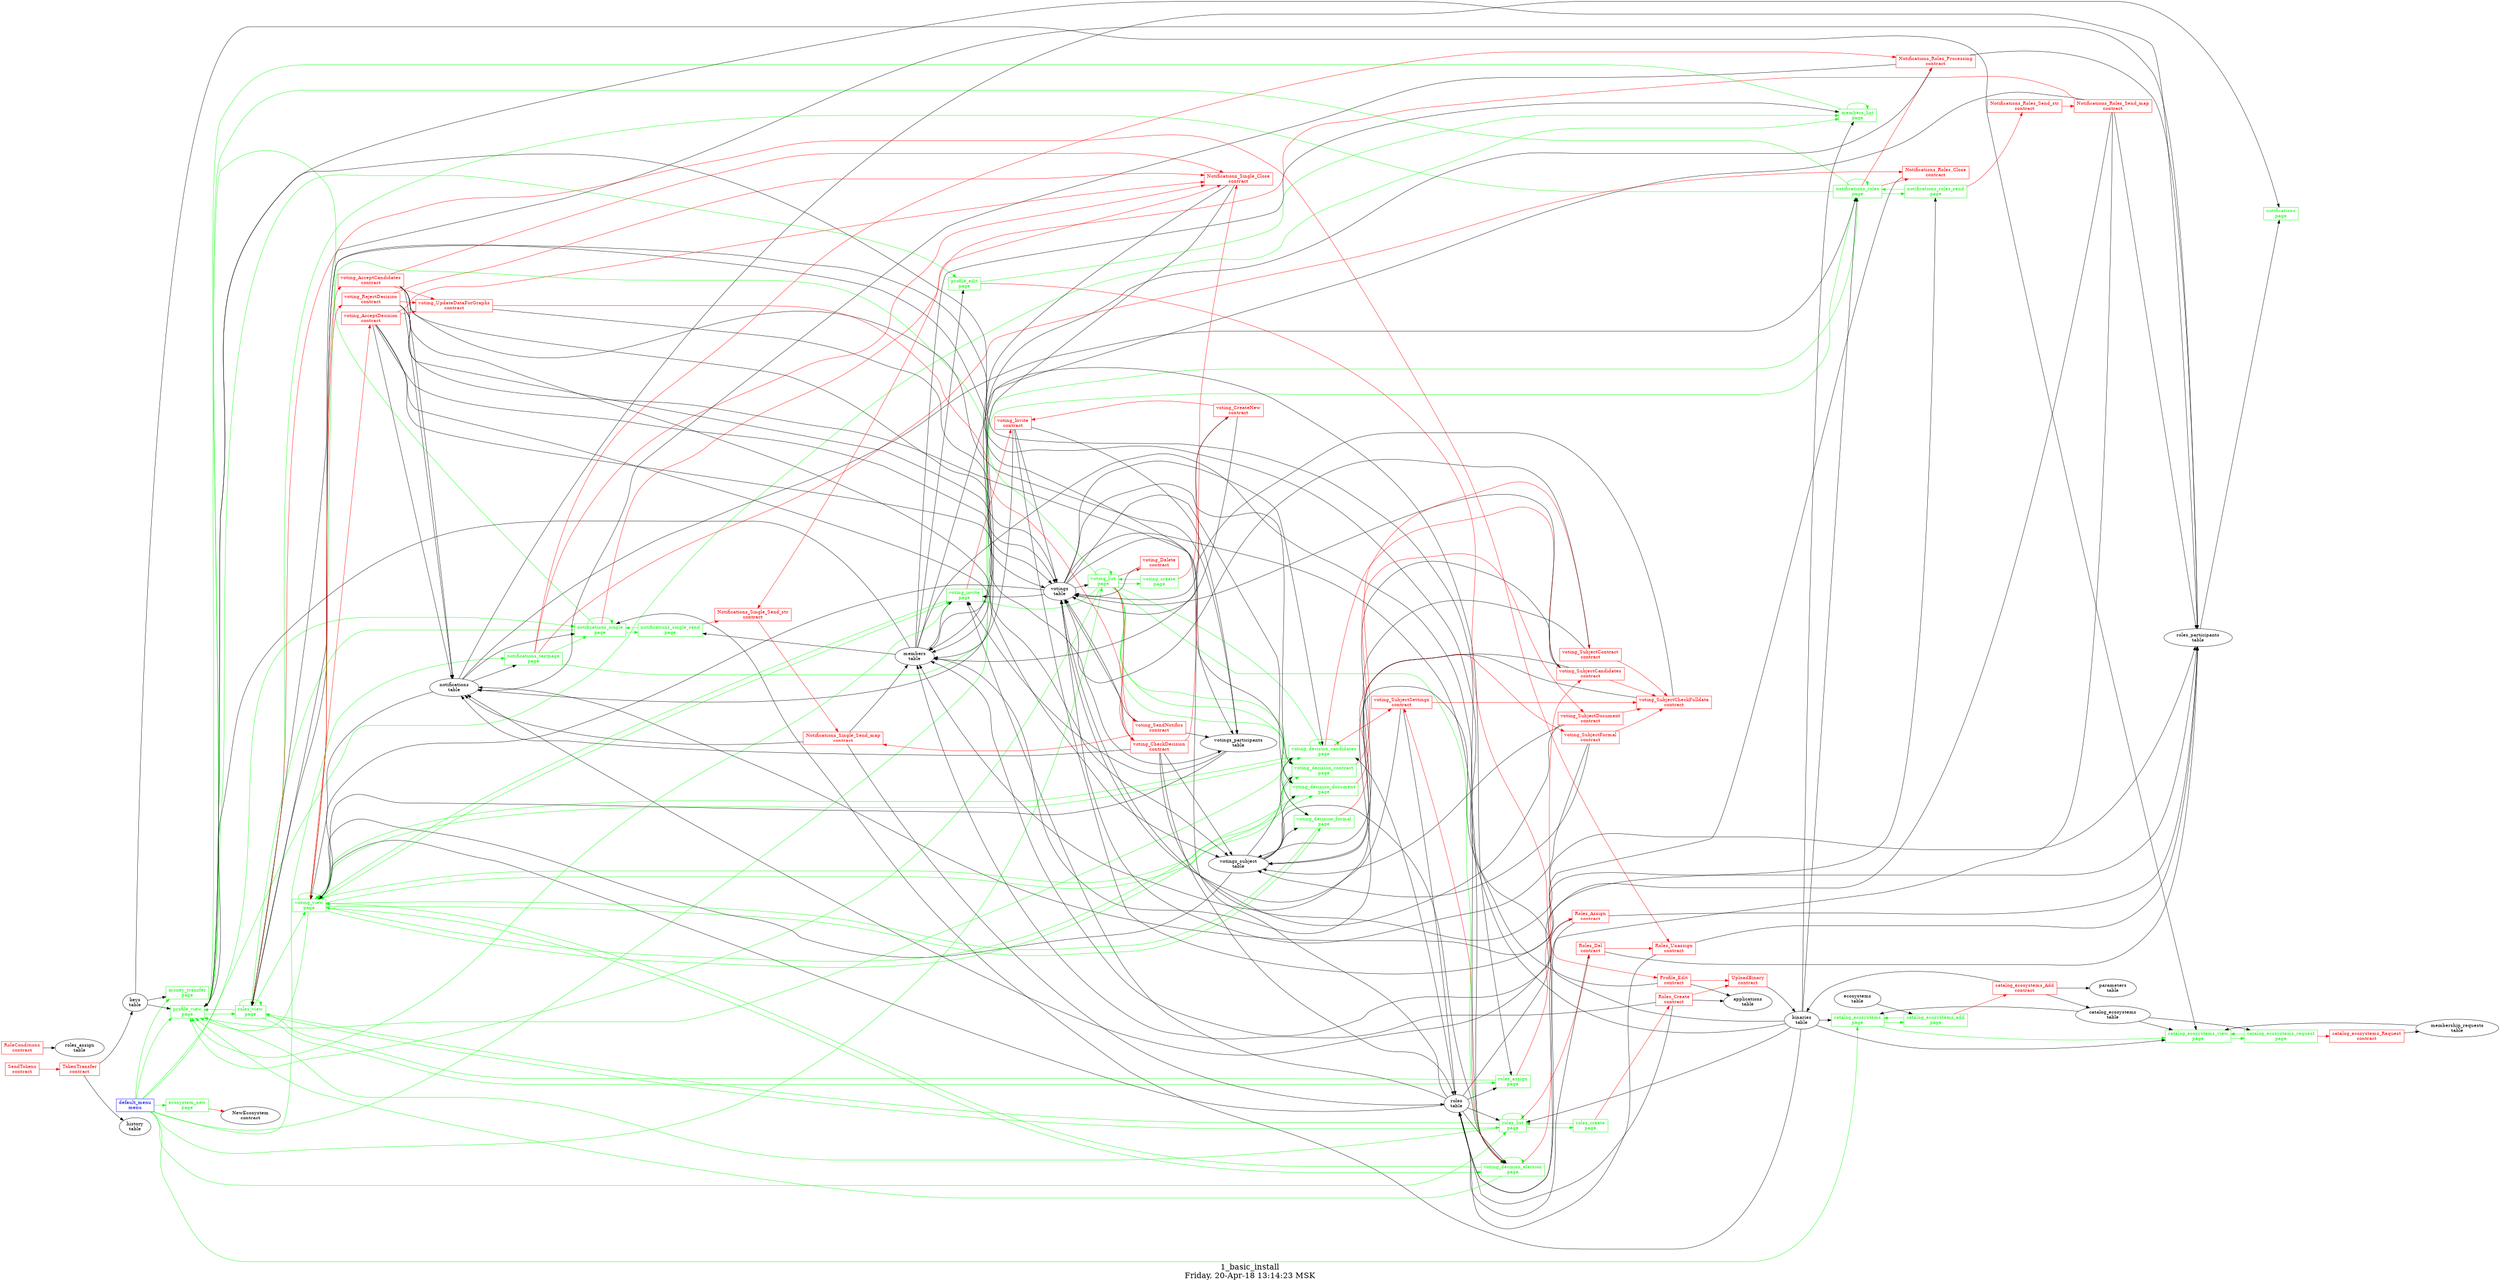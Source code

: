 digraph G {
graph [
  fontsize="24";
  label="1_basic_install\nFriday, 20-Apr-18 13:14:23 MSK";
  nojustify=true;
  ordering=out;
  rankdir=LR;
  size="30";
];
"default_menu\nmenu" -> "profile_view\npage"  [ color=green ]
"default_menu\nmenu" -> "members_list\npage"  [ color=green ]
"default_menu\nmenu" -> "notifications_single\npage"  [ color=green ]
"default_menu\nmenu" -> "notifications_roles\npage"  [ color=green ]
"default_menu\nmenu" -> "notifications_testpage\npage"  [ color=green ]
"default_menu\nmenu" -> "roles_list\npage"  [ color=green ]
"default_menu\nmenu" -> "catalog_ecosystems\npage"  [ color=green ]
"default_menu\nmenu" -> "money_transfer\npage"  [ color=green ]
"default_menu\nmenu" -> "ecosystem_new\npage"  [ color=green ]
"default_menu\nmenu" -> "voting_list\npage"  [ color=green ]
"default_menu\nmenu" [color=blue, fontcolor=blue, group=menus, shape=record];
"catalog_ecosystems\ntable" -> "catalog_ecosystems\npage"  [ color="" ]
"binaries\ntable" -> "catalog_ecosystems\npage"  [ color="" ]
"catalog_ecosystems\npage" -> "catalog_ecosystems_add\npage"  [ color=green ]
"catalog_ecosystems\npage" -> "catalog_ecosystems_view\npage"  [ color=green ]
"catalog_ecosystems\npage" [color=green, fontcolor=green, group=pages, shape=record];
"catalog_ecosystems_add\npage" -> "catalog_ecosystems_Add\ncontract"  [ color=red ]
"ecosystems\ntable" -> "catalog_ecosystems_add\npage"  [ color="" ]
"catalog_ecosystems_add\npage" -> "catalog_ecosystems\npage"  [ color=green ]
"catalog_ecosystems_add\npage" [color=green, fontcolor=green, group=pages, shape=record];
"catalog_ecosystems_request\npage" -> "catalog_ecosystems_Request\ncontract"  [ color=red ]
"catalog_ecosystems\ntable" -> "catalog_ecosystems_request\npage"  [ color="" ]
"catalog_ecosystems_request\npage" -> "catalog_ecosystems_view\npage"  [ color=green ]
"catalog_ecosystems_request\npage" [color=green, fontcolor=green, group=pages, shape=record];
"catalog_ecosystems\ntable" -> "catalog_ecosystems_view\npage"  [ color="" ]
"binaries\ntable" -> "catalog_ecosystems_view\npage"  [ color="" ]
"keys\ntable" -> "catalog_ecosystems_view\npage"  [ color="" ]
"membership_requests\ntable" -> "catalog_ecosystems_view\npage"  [ color="" ]
"catalog_ecosystems_view\npage" -> "catalog_ecosystems_request\npage"  [ color=green ]
"catalog_ecosystems_view\npage" [color=green, fontcolor=green, group=pages, shape=record];
"ecosystem_new\npage" -> "NewEcosystem\ncontract"  [ color=red ]
"ecosystem_new\npage" [color=green, fontcolor=green, group=pages, shape=record];
"members\ntable" -> "members_list\npage"  [ color="" ]
"binaries\ntable" -> "members_list\npage"  [ color="" ]
"members_list\npage" -> "profile_view\npage"  [ color=green ]
"members_list\npage" -> "members_list\npage"  [ color=green ]
"members_list\npage" [color=green, fontcolor=green, group=pages, shape=record];
"keys\ntable" -> "money_transfer\npage"  [ color="" ]
"money_transfer\npage" [color=green, fontcolor=green, group=pages, shape=record];
"notifications\ntable" -> "notifications\npage"  [ color="" ]
"roles_participants\ntable" -> "notifications\npage"  [ color="" ]
"notifications\npage" [color=green, fontcolor=green, group=pages, shape=record];
"notifications_roles\npage" -> "Notifications_Roles_Processing\ncontract"  [ color=red ]
"notifications_roles\npage" -> "Notifications_Roles_Close\ncontract"  [ color=red ]
"notifications\ntable" -> "notifications_roles\npage"  [ color="" ]
"binaries\ntable" -> "notifications_roles\npage"  [ color="" ]
"notifications_roles\npage" -> "notifications_roles_send\npage"  [ color=green ]
"notifications_roles\npage" -> "roles_view\npage"  [ color=green ]
"notifications_roles\npage" -> "profile_view\npage"  [ color=green ]
"notifications_roles\npage" -> "notifications_roles\npage"  [ color=green ]
"notifications_roles\npage" [color=green, fontcolor=green, group=pages, shape=record];
"notifications_roles_send\npage" -> "Notifications_Roles_Send_str\ncontract"  [ color=red ]
"roles\ntable" -> "notifications_roles_send\npage"  [ color="" ]
"notifications_roles_send\npage" -> "notifications_roles\npage"  [ color=green ]
"notifications_roles_send\npage" [color=green, fontcolor=green, group=pages, shape=record];
"notifications_single\npage" -> "Notifications_Single_Close\ncontract"  [ color=red ]
"notifications\ntable" -> "notifications_single\npage"  [ color="" ]
"binaries\ntable" -> "notifications_single\npage"  [ color="" ]
"notifications_single\npage" -> "notifications_single_send\npage"  [ color=green ]
"notifications_single\npage" -> "profile_view\npage"  [ color=green ]
"notifications_single\npage" -> "roles_view\npage"  [ color=green ]
"notifications_single\npage" -> "notifications_single\npage"  [ color=green ]
"notifications_single\npage" [color=green, fontcolor=green, group=pages, shape=record];
"notifications_single_send\npage" -> "Notifications_Single_Send_str\ncontract"  [ color=red ]
"members\ntable" -> "notifications_single_send\npage"  [ color="" ]
"notifications_single_send\npage" -> "notifications_single\npage"  [ color=green ]
"notifications_single_send\npage" [color=green, fontcolor=green, group=pages, shape=record];
"notifications_testpage\npage" -> "Notifications_Single_Close\ncontract"  [ color=red ]
"notifications_testpage\npage" -> "Notifications_Roles_Processing\ncontract"  [ color=red ]
"notifications_testpage\npage" -> "Notifications_Roles_Close\ncontract"  [ color=red ]
"notifications\ntable" -> "notifications_testpage\npage"  [ color="" ]
"notifications_testpage\npage" -> "notifications_single\npage"  [ color=green ]
"notifications_testpage\npage" -> "notifications_roles\npage"  [ color=green ]
"notifications_testpage\npage" [color=green, fontcolor=green, group=pages, shape=record];
"profile_edit\npage" -> "Profile_Edit\ncontract"  [ color=red ]
"members\ntable" -> "profile_edit\npage"  [ color="" ]
"profile_edit\npage" -> "members_list\npage"  [ color=green ]
"profile_edit\npage" [color=green, fontcolor=green, group=pages, shape=record];
"members\ntable" -> "profile_view\npage"  [ color="" ]
"keys\ntable" -> "profile_view\npage"  [ color="" ]
"binaries\ntable" -> "profile_view\npage"  [ color="" ]
"roles_participants\ntable" -> "profile_view\npage"  [ color="" ]
"profile_view\npage" -> "profile_edit\npage"  [ color=green ]
"profile_view\npage" -> "roles_view\npage"  [ color=green ]
"profile_view\npage" [color=green, fontcolor=green, group=pages, shape=record];
"roles_assign\npage" -> "Roles_Assign\ncontract"  [ color=red ]
"roles\ntable" -> "roles_assign\npage"  [ color="" ]
"members\ntable" -> "roles_assign\npage"  [ color="" ]
"roles_assign\npage" -> "roles_view\npage"  [ color=green ]
"roles_assign\npage" [color=green, fontcolor=green, group=pages, shape=record];
"roles_create\npage" -> "Roles_Create\ncontract"  [ color=red ]
"roles_create\npage" -> "roles_list\npage"  [ color=green ]
"roles_create\npage" [color=green, fontcolor=green, group=pages, shape=record];
"roles_list\npage" -> "Roles_Del\ncontract"  [ color=red ]
"roles\ntable" -> "roles_list\npage"  [ color="" ]
"binaries\ntable" -> "roles_list\npage"  [ color="" ]
"roles_list\npage" -> "roles_create\npage"  [ color=green ]
"roles_list\npage" -> "profile_view\npage"  [ color=green ]
"roles_list\npage" -> "roles_view\npage"  [ color=green ]
"roles_list\npage" -> "roles_list\npage"  [ color=green ]
"roles_list\npage" [color=green, fontcolor=green, group=pages, shape=record];
"roles_view\npage" -> "Roles_Unassign\ncontract"  [ color=red ]
"roles\ntable" -> "roles_view\npage"  [ color="" ]
"roles_participants\ntable" -> "roles_view\npage"  [ color="" ]
"binaries\ntable" -> "roles_view\npage"  [ color="" ]
"roles_view\npage" -> "profile_view\npage"  [ color=green ]
"roles_view\npage" -> "voting_view\npage"  [ color=green ]
"roles_view\npage" -> "roles_view\npage"  [ color=green ]
"roles_view\npage" -> "roles_list\npage"  [ color=green ]
"roles_view\npage" -> "roles_assign\npage"  [ color=green ]
"roles_view\npage" [color=green, fontcolor=green, group=pages, shape=record];
"voting_create\npage" -> "voting_CreateNew\ncontract"  [ color=red ]
"voting_create\npage" -> "voting_list\npage"  [ color=green ]
"voting_create\npage" [color=green, fontcolor=green, group=pages, shape=record];
"voting_decision_candidates\npage" -> "voting_SubjectCandidates\ncontract"  [ color=red ]
"voting_decision_candidates\npage" -> "voting_SubjectSettings\ncontract"  [ color=red ]
"votings\ntable" -> "voting_decision_candidates\npage"  [ color="" ]
"votings_subject\ntable" -> "voting_decision_candidates\npage"  [ color="" ]
"roles\ntable" -> "voting_decision_candidates\npage"  [ color="" ]
"voting_decision_candidates\npage" -> "voting_decision_candidates\npage"  [ color=green ]
"voting_decision_candidates\npage" -> "profile_view\npage"  [ color=green ]
"voting_decision_candidates\npage" -> "voting_view\npage"  [ color=green ]
"voting_decision_candidates\npage" [color=green, fontcolor=green, group=pages, shape=record];
"voting_decision_contract\npage" -> "voting_SubjectContract\ncontract"  [ color=red ]
"votings\ntable" -> "voting_decision_contract\npage"  [ color="" ]
"votings_subject\ntable" -> "voting_decision_contract\npage"  [ color="" ]
"voting_decision_contract\npage" -> "voting_view\npage"  [ color=green ]
"voting_decision_contract\npage" [color=green, fontcolor=green, group=pages, shape=record];
"voting_decision_document\npage" -> "voting_SubjectDocument\ncontract"  [ color=red ]
"votings\ntable" -> "voting_decision_document\npage"  [ color="" ]
"votings_subject\ntable" -> "voting_decision_document\npage"  [ color="" ]
"voting_decision_document\npage" -> "voting_view\npage"  [ color=green ]
"voting_decision_document\npage" [color=green, fontcolor=green, group=pages, shape=record];
"voting_decision_election\npage" -> "voting_SubjectCandidates\ncontract"  [ color=red ]
"voting_decision_election\npage" -> "voting_SubjectSettings\ncontract"  [ color=red ]
"votings\ntable" -> "voting_decision_election\npage"  [ color="" ]
"members\ntable" -> "voting_decision_election\npage"  [ color="" ]
"votings_subject\ntable" -> "voting_decision_election\npage"  [ color="" ]
"roles\ntable" -> "voting_decision_election\npage"  [ color="" ]
"voting_decision_election\npage" -> "voting_decision_election\npage"  [ color=green ]
"voting_decision_election\npage" -> "profile_view\npage"  [ color=green ]
"voting_decision_election\npage" -> "voting_view\npage"  [ color=green ]
"voting_decision_election\npage" [color=green, fontcolor=green, group=pages, shape=record];
"voting_decision_formal\npage" -> "voting_SubjectFormal\ncontract"  [ color=red ]
"votings\ntable" -> "voting_decision_formal\npage"  [ color="" ]
"votings_subject\ntable" -> "voting_decision_formal\npage"  [ color="" ]
"voting_decision_formal\npage" -> "voting_view\npage"  [ color=green ]
"voting_decision_formal\npage" [color=green, fontcolor=green, group=pages, shape=record];
"voting_invite\npage" -> "voting_Invite\ncontract"  [ color=red ]
"votings\ntable" -> "voting_invite\npage"  [ color="" ]
"members\ntable" -> "voting_invite\npage"  [ color="" ]
"roles\ntable" -> "voting_invite\npage"  [ color="" ]
"votings_participants\ntable" -> "voting_invite\npage"  [ color="" ]
"voting_invite\npage" -> "profile_view\npage"  [ color=green ]
"voting_invite\npage" -> "voting_view\npage"  [ color=green ]
"voting_invite\npage" [color=green, fontcolor=green, group=pages, shape=record];
"voting_list\npage" -> "voting_SendNotifics\ncontract"  [ color=red ]
"voting_list\npage" -> "voting_CheckDecision\ncontract"  [ color=red ]
"voting_list\npage" -> "voting_Delete\ncontract"  [ color=red ]
"votings\ntable" -> "voting_list\npage"  [ color="" ]
"voting_list\npage" -> "voting_create\npage"  [ color=green ]
"voting_list\npage" -> "voting_view\npage"  [ color=green ]
"voting_list\npage" -> "voting_decision_candidates\npage"  [ color=green ]
"voting_list\npage" -> "voting_decision_election\npage"  [ color=green ]
"voting_list\npage" -> "voting_decision_document\npage"  [ color=green ]
"voting_list\npage" -> "voting_decision_formal\npage"  [ color=green ]
"voting_list\npage" -> "voting_decision_contract\npage"  [ color=green ]
"voting_list\npage" -> "voting_invite\npage"  [ color=green ]
"voting_list\npage" -> "voting_list\npage"  [ color=green ]
"voting_list\npage" -> "profile_view\npage"  [ color=green ]
"voting_list\npage" [color=green, fontcolor=green, group=pages, shape=record];
"voting_view\npage" -> "voting_AcceptCandidates\ncontract"  [ color=red ]
"voting_view\npage" -> "voting_RejectDecision\ncontract"  [ color=red ]
"voting_view\npage" -> "voting_AcceptDecision\ncontract"  [ color=red ]
"notifications\ntable" -> "voting_view\npage"  [ color="" ]
"votings\ntable" -> "voting_view\npage"  [ color="" ]
"votings_participants\ntable" -> "voting_view\npage"  [ color="" ]
"roles\ntable" -> "voting_view\npage"  [ color="" ]
"votings_subject\ntable" -> "voting_view\npage"  [ color="" ]
"voting_view\npage" -> "profile_view\npage"  [ color=green ]
"voting_view\npage" -> "voting_view\npage"  [ color=green ]
"voting_view\npage" -> "voting_decision_candidates\npage"  [ color=green ]
"voting_view\npage" -> "voting_decision_election\npage"  [ color=green ]
"voting_view\npage" -> "voting_decision_document\npage"  [ color=green ]
"voting_view\npage" -> "voting_decision_formal\npage"  [ color=green ]
"voting_view\npage" -> "voting_decision_contract\npage"  [ color=green ]
"voting_view\npage" -> "voting_invite\npage"  [ color=green ]
"voting_view\npage" [color=green, fontcolor=green, group=pages, shape=record];
"Notifications_Roles_Close\ncontract" -> "notifications\ntable"  [ color="" ]
"Notifications_Roles_Close\ncontract" [color=red, fontcolor=red, group=contracts, shape=record];
"Notifications_Roles_Processing\ncontract" -> "notifications\ntable"  [ color="" ]
"Notifications_Roles_Processing\ncontract" -> "roles_participants\ntable"  [ color="" ]
"Notifications_Roles_Processing\ncontract" -> "members\ntable"  [ color="" ]
"Notifications_Roles_Processing\ncontract" [color=red, fontcolor=red, group=contracts, shape=record];
"Notifications_Roles_Send_map\ncontract" -> "Notifications_Single_Send_str\ncontract"  [ color=red ]
"Notifications_Roles_Send_map\ncontract" -> "roles\ntable"  [ color="" ]
"Notifications_Roles_Send_map\ncontract" -> "roles_participants\ntable"  [ color="" ]
"Notifications_Roles_Send_map\ncontract" -> "members\ntable"  [ color="" ]
"Notifications_Roles_Send_map\ncontract" -> "notifications\ntable"  [ color="" ]
"Notifications_Roles_Send_map\ncontract" [color=red, fontcolor=red, group=contracts, shape=record];
"Notifications_Roles_Send_str\ncontract" -> "Notifications_Roles_Send_map\ncontract"  [ color=red ]
"Notifications_Roles_Send_str\ncontract" [color=red, fontcolor=red, group=contracts, shape=record];
"Notifications_Single_Close\ncontract" -> "members\ntable"  [ color="" ]
"Notifications_Single_Close\ncontract" -> "notifications\ntable"  [ color="" ]
"Notifications_Single_Close\ncontract" [color=red, fontcolor=red, group=contracts, shape=record];
"Notifications_Single_Send_map\ncontract" -> "members\ntable"  [ color="" ]
"Notifications_Single_Send_map\ncontract" -> "roles\ntable"  [ color="" ]
"Notifications_Single_Send_map\ncontract" -> "notifications\ntable"  [ color="" ]
"Notifications_Single_Send_map\ncontract" [color=red, fontcolor=red, group=contracts, shape=record];
"Notifications_Single_Send_str\ncontract" -> "Notifications_Single_Send_map\ncontract"  [ color=red ]
"Notifications_Single_Send_str\ncontract" [color=red, fontcolor=red, group=contracts, shape=record];
"Profile_Edit\ncontract" -> "UploadBinary\ncontract"  [ color=red ]
"Profile_Edit\ncontract" -> "members\ntable"  [ color="" ]
"Profile_Edit\ncontract" -> "applications\ntable"  [ color="" ]
"Profile_Edit\ncontract" [color=red, fontcolor=red, group=contracts, shape=record];
"RoleConditions\ncontract" -> "roles_assign\ntable"  [ color="" ]
"RoleConditions\ncontract" [color=red, fontcolor=red, group=contracts, shape=record];
"Roles_Assign\ncontract" -> "roles\ntable"  [ color="" ]
"Roles_Assign\ncontract" -> "members\ntable"  [ color="" ]
"Roles_Assign\ncontract" -> "roles_participants\ntable"  [ color="" ]
"Roles_Assign\ncontract" [color=red, fontcolor=red, group=contracts, shape=record];
"Roles_Create\ncontract" -> "UploadBinary\ncontract"  [ color=red ]
"Roles_Create\ncontract" -> "members\ntable"  [ color="" ]
"Roles_Create\ncontract" -> "roles\ntable"  [ color="" ]
"Roles_Create\ncontract" -> "applications\ntable"  [ color="" ]
"Roles_Create\ncontract" [color=red, fontcolor=red, group=contracts, shape=record];
"Roles_Del\ncontract" -> "Roles_Unassign\ncontract"  [ color=red ]
"Roles_Del\ncontract" -> "roles\ntable"  [ color="" ]
"Roles_Del\ncontract" -> "roles_participants\ntable"  [ color="" ]
"Roles_Del\ncontract" [color=red, fontcolor=red, group=contracts, shape=record];
"Roles_Unassign\ncontract" -> "roles_participants\ntable"  [ color="" ]
"Roles_Unassign\ncontract" -> "roles\ntable"  [ color="" ]
"Roles_Unassign\ncontract" [color=red, fontcolor=red, group=contracts, shape=record];
"SendTokens\ncontract" -> "TokenTransfer\ncontract"  [ color=red ]
"SendTokens\ncontract" [color=red, fontcolor=red, group=contracts, shape=record];
"TokenTransfer\ncontract" -> "keys\ntable"  [ color="" ]
"TokenTransfer\ncontract" -> "history\ntable"  [ color="" ]
"TokenTransfer\ncontract" [color=red, fontcolor=red, group=contracts, shape=record];
"UploadBinary\ncontract" -> "binaries\ntable"  [ color="" ]
"UploadBinary\ncontract" [color=red, fontcolor=red, group=contracts, shape=record];
"catalog_ecosystems_Add\ncontract" -> "catalog_ecosystems\ntable"  [ color="" ]
"catalog_ecosystems_Add\ncontract" -> "parameters\ntable"  [ color="" ]
"catalog_ecosystems_Add\ncontract" -> "binaries\ntable"  [ color="" ]
"catalog_ecosystems_Add\ncontract" [color=red, fontcolor=red, group=contracts, shape=record];
"catalog_ecosystems_Request\ncontract" -> "membership_requests\ntable"  [ color="" ]
"catalog_ecosystems_Request\ncontract" [color=red, fontcolor=red, group=contracts, shape=record];
"voting_AcceptCandidates\ncontract" -> "Notifications_Single_Close\ncontract"  [ color=red ]
"voting_AcceptCandidates\ncontract" -> "voting_UpdateDataForGraphs\ncontract"  [ color=red ]
"voting_AcceptCandidates\ncontract" -> "votings\ntable"  [ color="" ]
"voting_AcceptCandidates\ncontract" -> "votings_subject\ntable"  [ color="" ]
"voting_AcceptCandidates\ncontract" -> "votings_participants\ntable"  [ color="" ]
"voting_AcceptCandidates\ncontract" -> "notifications\ntable"  [ color="" ]
"voting_AcceptCandidates\ncontract" [color=red, fontcolor=red, group=contracts, shape=record];
"voting_AcceptDecision\ncontract" -> "Notifications_Single_Close\ncontract"  [ color=red ]
"voting_AcceptDecision\ncontract" -> "voting_UpdateDataForGraphs\ncontract"  [ color=red ]
"voting_AcceptDecision\ncontract" -> "votings\ntable"  [ color="" ]
"voting_AcceptDecision\ncontract" -> "votings_subject\ntable"  [ color="" ]
"voting_AcceptDecision\ncontract" -> "votings_participants\ntable"  [ color="" ]
"voting_AcceptDecision\ncontract" -> "notifications\ntable"  [ color="" ]
"voting_AcceptDecision\ncontract" [color=red, fontcolor=red, group=contracts, shape=record];
"voting_CheckDecision\ncontract" -> "Notifications_Single_Close\ncontract"  [ color=red ]
"voting_CheckDecision\ncontract" -> "votings\ntable"  [ color="" ]
"voting_CheckDecision\ncontract" -> "votings_subject\ntable"  [ color="" ]
"voting_CheckDecision\ncontract" -> "notifications\ntable"  [ color="" ]
"voting_CheckDecision\ncontract" -> "roles\ntable"  [ color="" ]
"voting_CheckDecision\ncontract" -> "roles_participants\ntable"  [ color="" ]
"voting_CheckDecision\ncontract" [color=red, fontcolor=red, group=contracts, shape=record];
"voting_CreateNew\ncontract" -> "voting_Invite\ncontract"  [ color=red ]
"voting_CreateNew\ncontract" -> "members\ntable"  [ color="" ]
"voting_CreateNew\ncontract" -> "votings\ntable"  [ color="" ]
"voting_CreateNew\ncontract" [color=red, fontcolor=red, group=contracts, shape=record];
"voting_Delete\ncontract" -> "votings\ntable"  [ color="" ]
"voting_Delete\ncontract" [color=red, fontcolor=red, group=contracts, shape=record];
"voting_Invite\ncontract" -> "votings_participants\ntable"  [ color="" ]
"voting_Invite\ncontract" -> "votings\ntable"  [ color="" ]
"voting_Invite\ncontract" -> "members\ntable"  [ color="" ]
"voting_Invite\ncontract" -> "roles_participants\ntable"  [ color="" ]
"voting_Invite\ncontract" [color=red, fontcolor=red, group=contracts, shape=record];
"voting_RejectDecision\ncontract" -> "Notifications_Single_Close\ncontract"  [ color=red ]
"voting_RejectDecision\ncontract" -> "voting_UpdateDataForGraphs\ncontract"  [ color=red ]
"voting_RejectDecision\ncontract" -> "votings\ntable"  [ color="" ]
"voting_RejectDecision\ncontract" -> "votings_participants\ntable"  [ color="" ]
"voting_RejectDecision\ncontract" -> "notifications\ntable"  [ color="" ]
"voting_RejectDecision\ncontract" [color=red, fontcolor=red, group=contracts, shape=record];
"voting_SendNotifics\ncontract" -> "Notifications_Single_Send_map\ncontract"  [ color=red ]
"voting_SendNotifics\ncontract" -> "votings\ntable"  [ color="" ]
"voting_SendNotifics\ncontract" -> "votings_participants\ntable"  [ color="" ]
"voting_SendNotifics\ncontract" [color=red, fontcolor=red, group=contracts, shape=record];
"voting_SubjectCandidates\ncontract" -> "voting_SubjectCheckFulldata\ncontract"  [ color=red ]
"voting_SubjectCandidates\ncontract" -> "votings\ntable"  [ color="" ]
"voting_SubjectCandidates\ncontract" -> "votings_subject\ntable"  [ color="" ]
"voting_SubjectCandidates\ncontract" -> "members\ntable"  [ color="" ]
"voting_SubjectCandidates\ncontract" [color=red, fontcolor=red, group=contracts, shape=record];
"voting_SubjectCheckFulldata\ncontract" -> "votings\ntable"  [ color="" ]
"voting_SubjectCheckFulldata\ncontract" -> "votings_subject\ntable"  [ color="" ]
"voting_SubjectCheckFulldata\ncontract" [color=red, fontcolor=red, group=contracts, shape=record];
"voting_SubjectContract\ncontract" -> "voting_SubjectCheckFulldata\ncontract"  [ color=red ]
"voting_SubjectContract\ncontract" -> "votings\ntable"  [ color="" ]
"voting_SubjectContract\ncontract" -> "votings_subject\ntable"  [ color="" ]
"voting_SubjectContract\ncontract" [color=red, fontcolor=red, group=contracts, shape=record];
"voting_SubjectDocument\ncontract" -> "voting_SubjectCheckFulldata\ncontract"  [ color=red ]
"voting_SubjectDocument\ncontract" -> "votings\ntable"  [ color="" ]
"voting_SubjectDocument\ncontract" -> "votings_subject\ntable"  [ color="" ]
"voting_SubjectDocument\ncontract" [color=red, fontcolor=red, group=contracts, shape=record];
"voting_SubjectFormal\ncontract" -> "voting_SubjectCheckFulldata\ncontract"  [ color=red ]
"voting_SubjectFormal\ncontract" -> "votings\ntable"  [ color="" ]
"voting_SubjectFormal\ncontract" -> "votings_subject\ntable"  [ color="" ]
"voting_SubjectFormal\ncontract" [color=red, fontcolor=red, group=contracts, shape=record];
"voting_SubjectSettings\ncontract" -> "voting_SubjectCheckFulldata\ncontract"  [ color=red ]
"voting_SubjectSettings\ncontract" -> "votings\ntable"  [ color="" ]
"voting_SubjectSettings\ncontract" -> "roles\ntable"  [ color="" ]
"voting_SubjectSettings\ncontract" [color=red, fontcolor=red, group=contracts, shape=record];
"voting_UpdateDataForGraphs\ncontract" -> "voting_CheckDecision\ncontract"  [ color=red ]
"voting_UpdateDataForGraphs\ncontract" -> "votings\ntable"  [ color="" ]
"voting_UpdateDataForGraphs\ncontract" [color=red, fontcolor=red, group=contracts, shape=record];
"catalog_ecosystems\ntable" [color="", fontcolor="", group=tables, shape=""];
"votings\ntable" [color="", fontcolor="", group=tables, shape=""];
"votings_participants\ntable" [color="", fontcolor="", group=tables, shape=""];
"votings_subject\ntable" [color="", fontcolor="", group=tables, shape=""];
}

